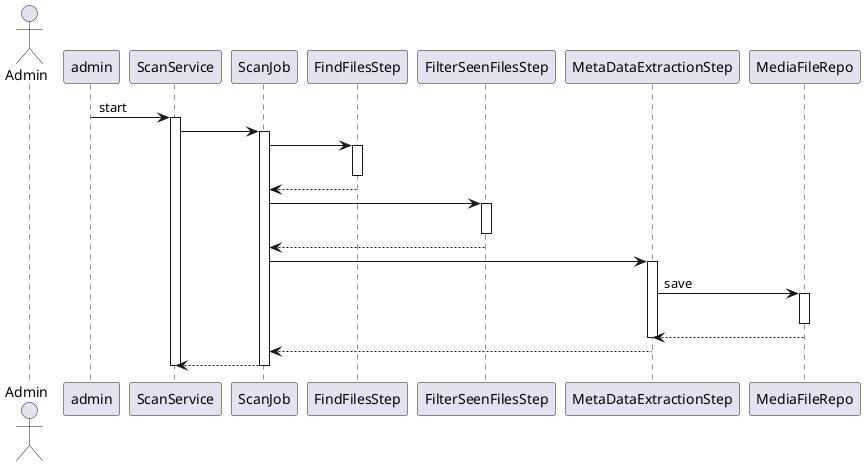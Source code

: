 @startuml
skinparam componentStyle uml2

actor Admin

admin -> ScanService : start
activate ScanService

ScanService -> ScanJob
activate ScanJob

ScanJob -> FindFilesStep
activate FindFilesStep
deactivate FindFilesStep
ScanJob <-- FindFilesStep

ScanJob -> FilterSeenFilesStep
activate FilterSeenFilesStep
deactivate FilterSeenFilesStep
ScanJob <-- FilterSeenFilesStep

ScanJob -> MetaDataExtractionStep
activate MetaDataExtractionStep

MetaDataExtractionStep -> MediaFileRepo: save
activate MediaFileRepo
deactivate MediaFileRepo
MetaDataExtractionStep <-- MediaFileRepo

deactivate MetaDataExtractionStep
ScanJob <-- MetaDataExtractionStep

ScanService <-- ScanJob
deactivate ScanJob
deactivate ScanService

@enduml